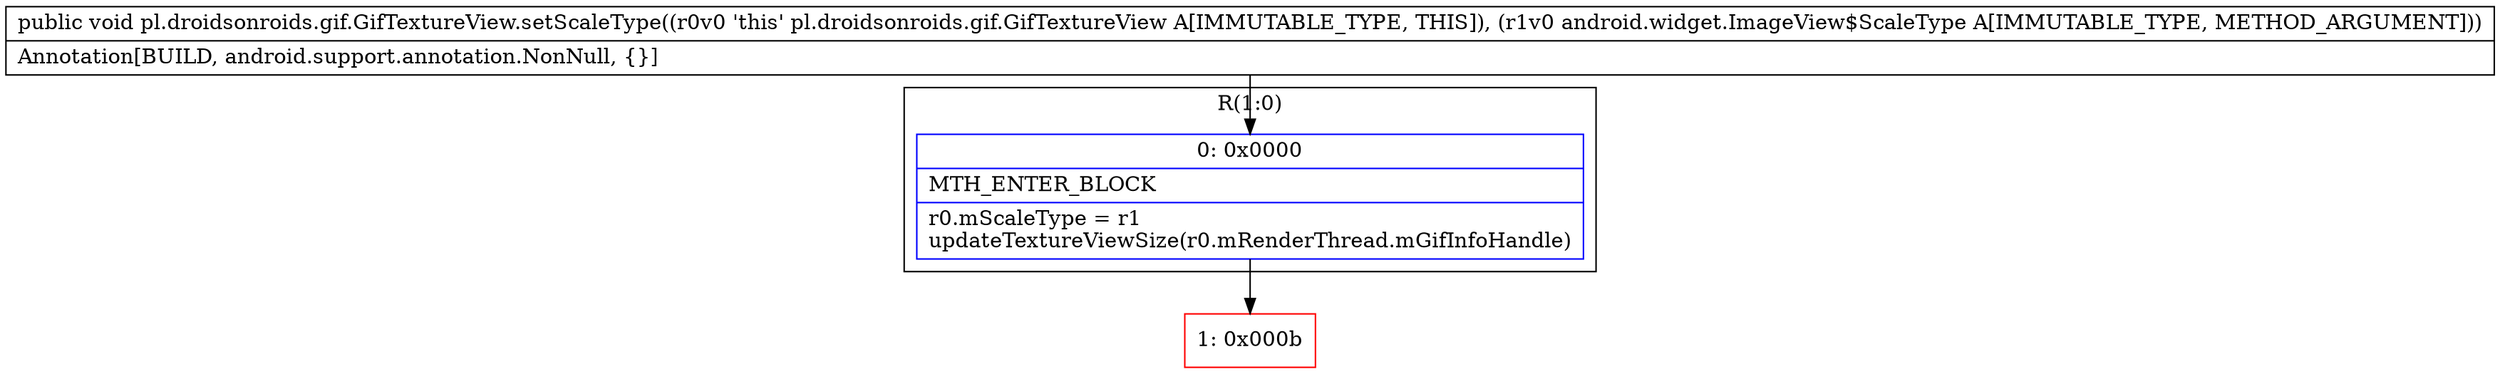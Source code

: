 digraph "CFG forpl.droidsonroids.gif.GifTextureView.setScaleType(Landroid\/widget\/ImageView$ScaleType;)V" {
subgraph cluster_Region_1211679773 {
label = "R(1:0)";
node [shape=record,color=blue];
Node_0 [shape=record,label="{0\:\ 0x0000|MTH_ENTER_BLOCK\l|r0.mScaleType = r1\lupdateTextureViewSize(r0.mRenderThread.mGifInfoHandle)\l}"];
}
Node_1 [shape=record,color=red,label="{1\:\ 0x000b}"];
MethodNode[shape=record,label="{public void pl.droidsonroids.gif.GifTextureView.setScaleType((r0v0 'this' pl.droidsonroids.gif.GifTextureView A[IMMUTABLE_TYPE, THIS]), (r1v0 android.widget.ImageView$ScaleType A[IMMUTABLE_TYPE, METHOD_ARGUMENT]))  | Annotation[BUILD, android.support.annotation.NonNull, \{\}]\l}"];
MethodNode -> Node_0;
Node_0 -> Node_1;
}

